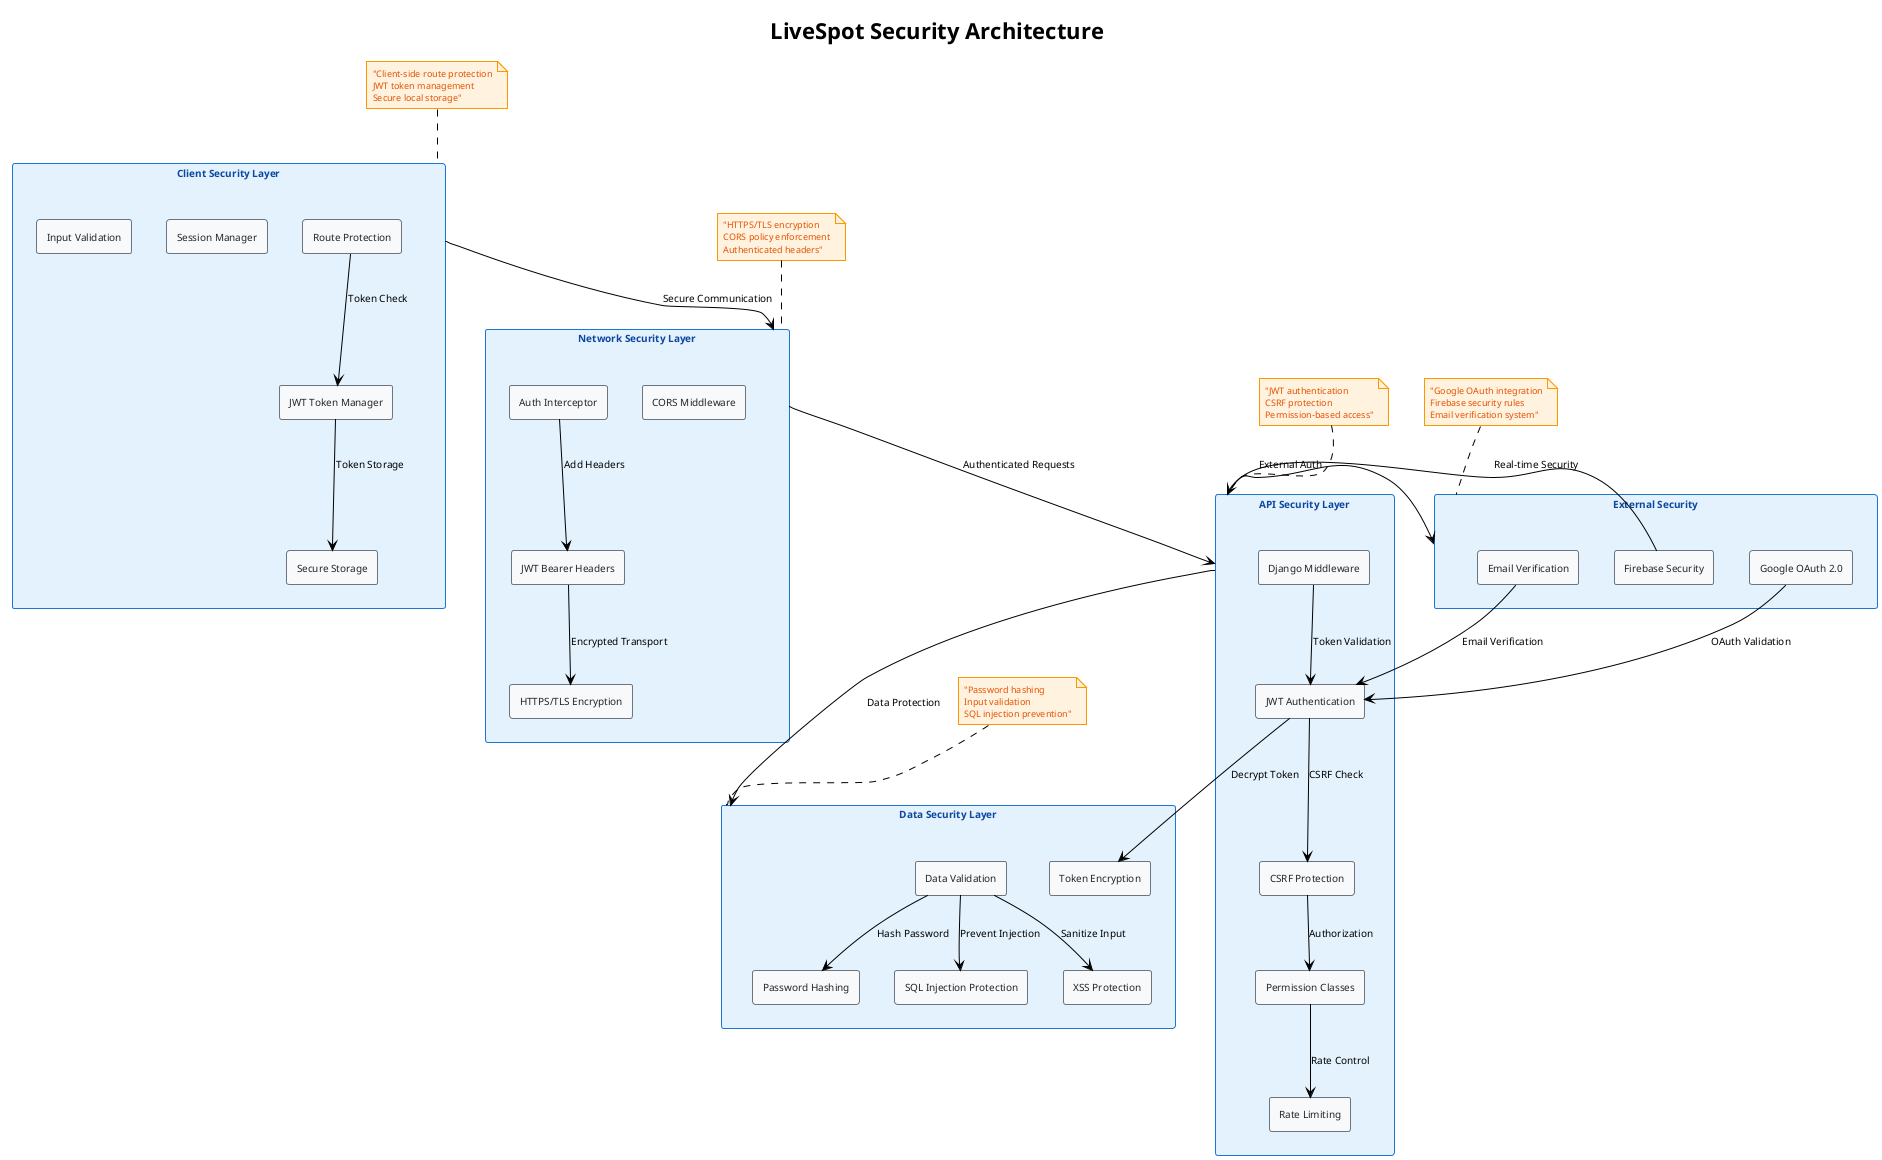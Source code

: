 @startuml
!theme plain
skinparam backgroundColor #FFFFFF
skinparam defaultFontSize 10
skinparam componentStyle rectangle

skinparam component {
    BackgroundColor #F8F9FA
    BorderColor #6C757D
    FontColor #212529
}

skinparam rectangle {
    BackgroundColor #E3F2FD
    BorderColor #1976D2
    FontColor #0D47A1
}

skinparam note {
    BackgroundColor #FFF3E0
    BorderColor #FF9800
    FontColor #E65100
    FontSize 9
}

title "LiveSpot Security Architecture"

rectangle "Client Security Layer" as client_sec {
    [Route Protection] as route_guard
    [JWT Token Manager] as token_mgr
    [Session Manager] as session_mgr
    [Input Validation] as input_val
    [Secure Storage] as secure_store
}

rectangle "Network Security Layer" as network_sec {
    [HTTPS/TLS Encryption] as https_tls
    [CORS Middleware] as cors_mid
    [Auth Interceptor] as auth_int
    [JWT Bearer Headers] as jwt_bearer
}

rectangle "API Security Layer" as api_sec {
    [Django Middleware] as django_mid
    [JWT Authentication] as jwt_auth
    [CSRF Protection] as csrf_prot
    [Permission Classes] as permissions
    [Rate Limiting] as rate_limit
}

rectangle "Data Security Layer" as data_sec {
    [Password Hashing] as pass_hash
    [Token Encryption] as token_enc
    [SQL Injection Protection] as sql_prot
    [XSS Protection] as xss_prot
    [Data Validation] as data_val
}

rectangle "External Security" as ext_sec {
    [Google OAuth 2.0] as google_oauth
    [Firebase Security] as firebase_sec
    [Email Verification] as email_ver
}

' Security flow connections
client_sec --> network_sec : "Secure Communication"
network_sec --> api_sec : "Authenticated Requests"
api_sec --> data_sec : "Data Protection"
api_sec --> ext_sec : "External Auth"

' Specific component flows
route_guard --> token_mgr : "Token Check"
token_mgr --> secure_store : "Token Storage"
auth_int --> jwt_bearer : "Add Headers"
jwt_bearer --> https_tls : "Encrypted Transport"

django_mid --> jwt_auth : "Token Validation"
jwt_auth --> csrf_prot : "CSRF Check"
csrf_prot --> permissions : "Authorization"
permissions --> rate_limit : "Rate Control"

jwt_auth --> token_enc : "Decrypt Token"
data_val --> pass_hash : "Hash Password"
data_val --> sql_prot : "Prevent Injection"
data_val --> xss_prot : "Sanitize Input"

google_oauth --> jwt_auth : "OAuth Validation"
firebase_sec --> api_sec : "Real-time Security"
email_ver --> jwt_auth : "Email Verification"

note top of client_sec : "Client-side route protection\nJWT token management\nSecure local storage"

note top of network_sec : "HTTPS/TLS encryption\nCORS policy enforcement\nAuthenticated headers"

note top of api_sec : "JWT authentication\nCSRF protection\nPermission-based access"

note top of data_sec : "Password hashing\nInput validation\nSQL injection prevention"

note top of ext_sec : "Google OAuth integration\nFirebase security rules\nEmail verification system"

@enduml
